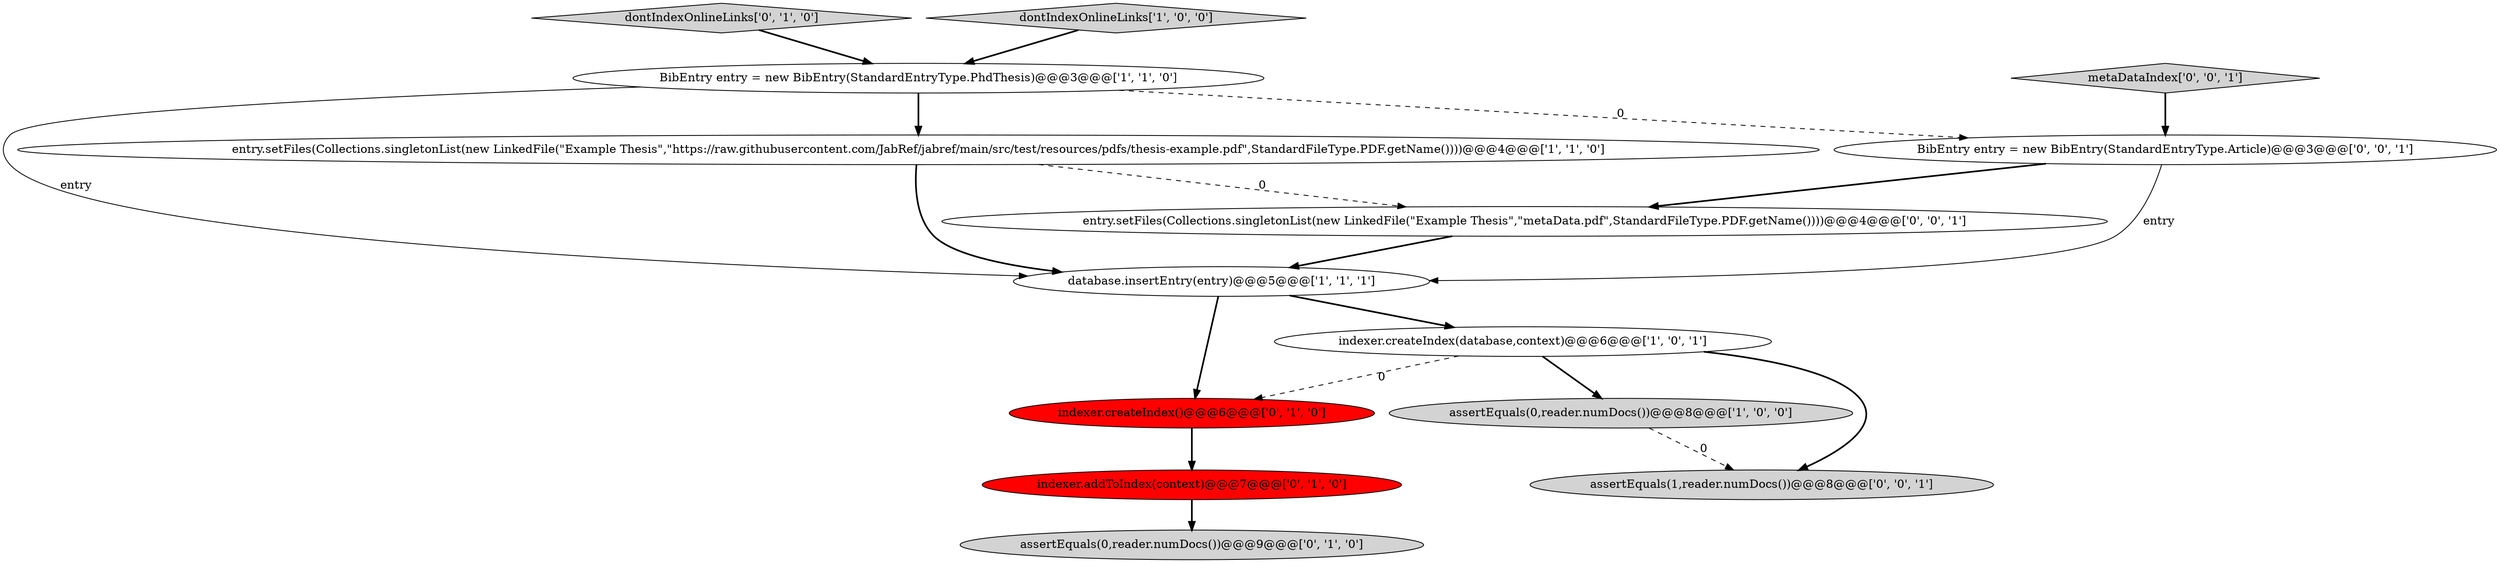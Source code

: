 digraph {
10 [style = filled, label = "BibEntry entry = new BibEntry(StandardEntryType.Article)@@@3@@@['0', '0', '1']", fillcolor = white, shape = ellipse image = "AAA0AAABBB3BBB"];
11 [style = filled, label = "assertEquals(1,reader.numDocs())@@@8@@@['0', '0', '1']", fillcolor = lightgray, shape = ellipse image = "AAA0AAABBB3BBB"];
8 [style = filled, label = "dontIndexOnlineLinks['0', '1', '0']", fillcolor = lightgray, shape = diamond image = "AAA0AAABBB2BBB"];
2 [style = filled, label = "dontIndexOnlineLinks['1', '0', '0']", fillcolor = lightgray, shape = diamond image = "AAA0AAABBB1BBB"];
0 [style = filled, label = "BibEntry entry = new BibEntry(StandardEntryType.PhdThesis)@@@3@@@['1', '1', '0']", fillcolor = white, shape = ellipse image = "AAA0AAABBB1BBB"];
12 [style = filled, label = "metaDataIndex['0', '0', '1']", fillcolor = lightgray, shape = diamond image = "AAA0AAABBB3BBB"];
3 [style = filled, label = "entry.setFiles(Collections.singletonList(new LinkedFile(\"Example Thesis\",\"https://raw.githubusercontent.com/JabRef/jabref/main/src/test/resources/pdfs/thesis-example.pdf\",StandardFileType.PDF.getName())))@@@4@@@['1', '1', '0']", fillcolor = white, shape = ellipse image = "AAA0AAABBB1BBB"];
13 [style = filled, label = "entry.setFiles(Collections.singletonList(new LinkedFile(\"Example Thesis\",\"metaData.pdf\",StandardFileType.PDF.getName())))@@@4@@@['0', '0', '1']", fillcolor = white, shape = ellipse image = "AAA0AAABBB3BBB"];
6 [style = filled, label = "indexer.createIndex()@@@6@@@['0', '1', '0']", fillcolor = red, shape = ellipse image = "AAA1AAABBB2BBB"];
5 [style = filled, label = "indexer.createIndex(database,context)@@@6@@@['1', '0', '1']", fillcolor = white, shape = ellipse image = "AAA0AAABBB1BBB"];
9 [style = filled, label = "indexer.addToIndex(context)@@@7@@@['0', '1', '0']", fillcolor = red, shape = ellipse image = "AAA1AAABBB2BBB"];
1 [style = filled, label = "assertEquals(0,reader.numDocs())@@@8@@@['1', '0', '0']", fillcolor = lightgray, shape = ellipse image = "AAA0AAABBB1BBB"];
4 [style = filled, label = "database.insertEntry(entry)@@@5@@@['1', '1', '1']", fillcolor = white, shape = ellipse image = "AAA0AAABBB1BBB"];
7 [style = filled, label = "assertEquals(0,reader.numDocs())@@@9@@@['0', '1', '0']", fillcolor = lightgray, shape = ellipse image = "AAA0AAABBB2BBB"];
8->0 [style = bold, label=""];
0->3 [style = bold, label=""];
5->1 [style = bold, label=""];
5->11 [style = bold, label=""];
2->0 [style = bold, label=""];
12->10 [style = bold, label=""];
0->4 [style = solid, label="entry"];
6->9 [style = bold, label=""];
5->6 [style = dashed, label="0"];
10->13 [style = bold, label=""];
9->7 [style = bold, label=""];
3->13 [style = dashed, label="0"];
4->6 [style = bold, label=""];
4->5 [style = bold, label=""];
3->4 [style = bold, label=""];
10->4 [style = solid, label="entry"];
1->11 [style = dashed, label="0"];
0->10 [style = dashed, label="0"];
13->4 [style = bold, label=""];
}
